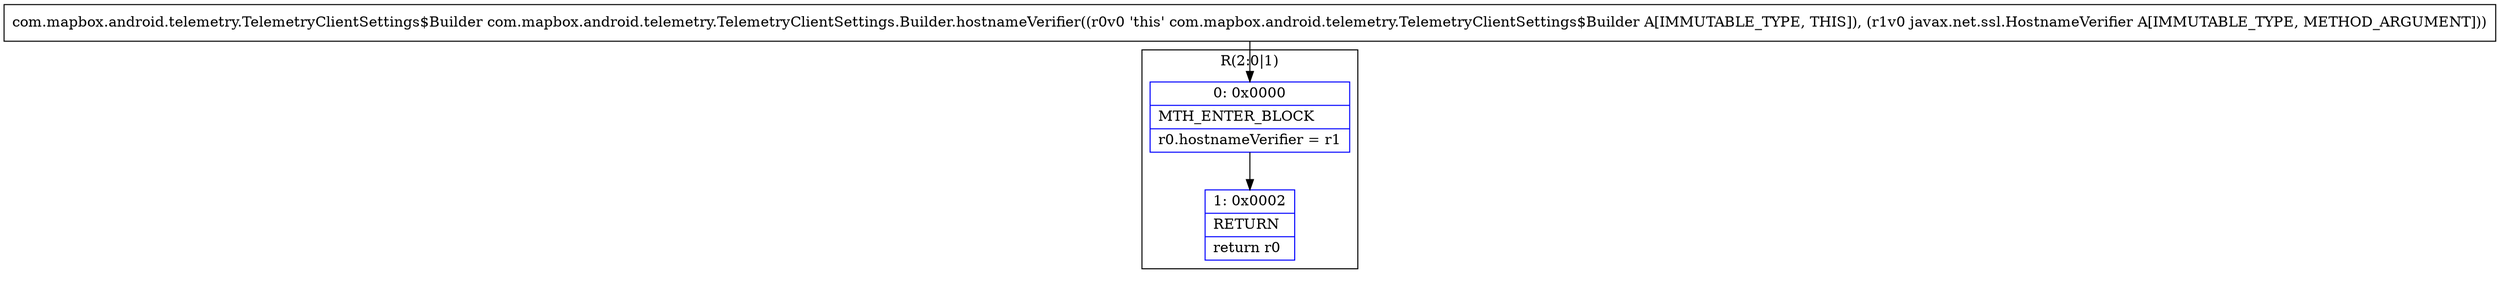 digraph "CFG forcom.mapbox.android.telemetry.TelemetryClientSettings.Builder.hostnameVerifier(Ljavax\/net\/ssl\/HostnameVerifier;)Lcom\/mapbox\/android\/telemetry\/TelemetryClientSettings$Builder;" {
subgraph cluster_Region_1584743590 {
label = "R(2:0|1)";
node [shape=record,color=blue];
Node_0 [shape=record,label="{0\:\ 0x0000|MTH_ENTER_BLOCK\l|r0.hostnameVerifier = r1\l}"];
Node_1 [shape=record,label="{1\:\ 0x0002|RETURN\l|return r0\l}"];
}
MethodNode[shape=record,label="{com.mapbox.android.telemetry.TelemetryClientSettings$Builder com.mapbox.android.telemetry.TelemetryClientSettings.Builder.hostnameVerifier((r0v0 'this' com.mapbox.android.telemetry.TelemetryClientSettings$Builder A[IMMUTABLE_TYPE, THIS]), (r1v0 javax.net.ssl.HostnameVerifier A[IMMUTABLE_TYPE, METHOD_ARGUMENT])) }"];
MethodNode -> Node_0;
Node_0 -> Node_1;
}

